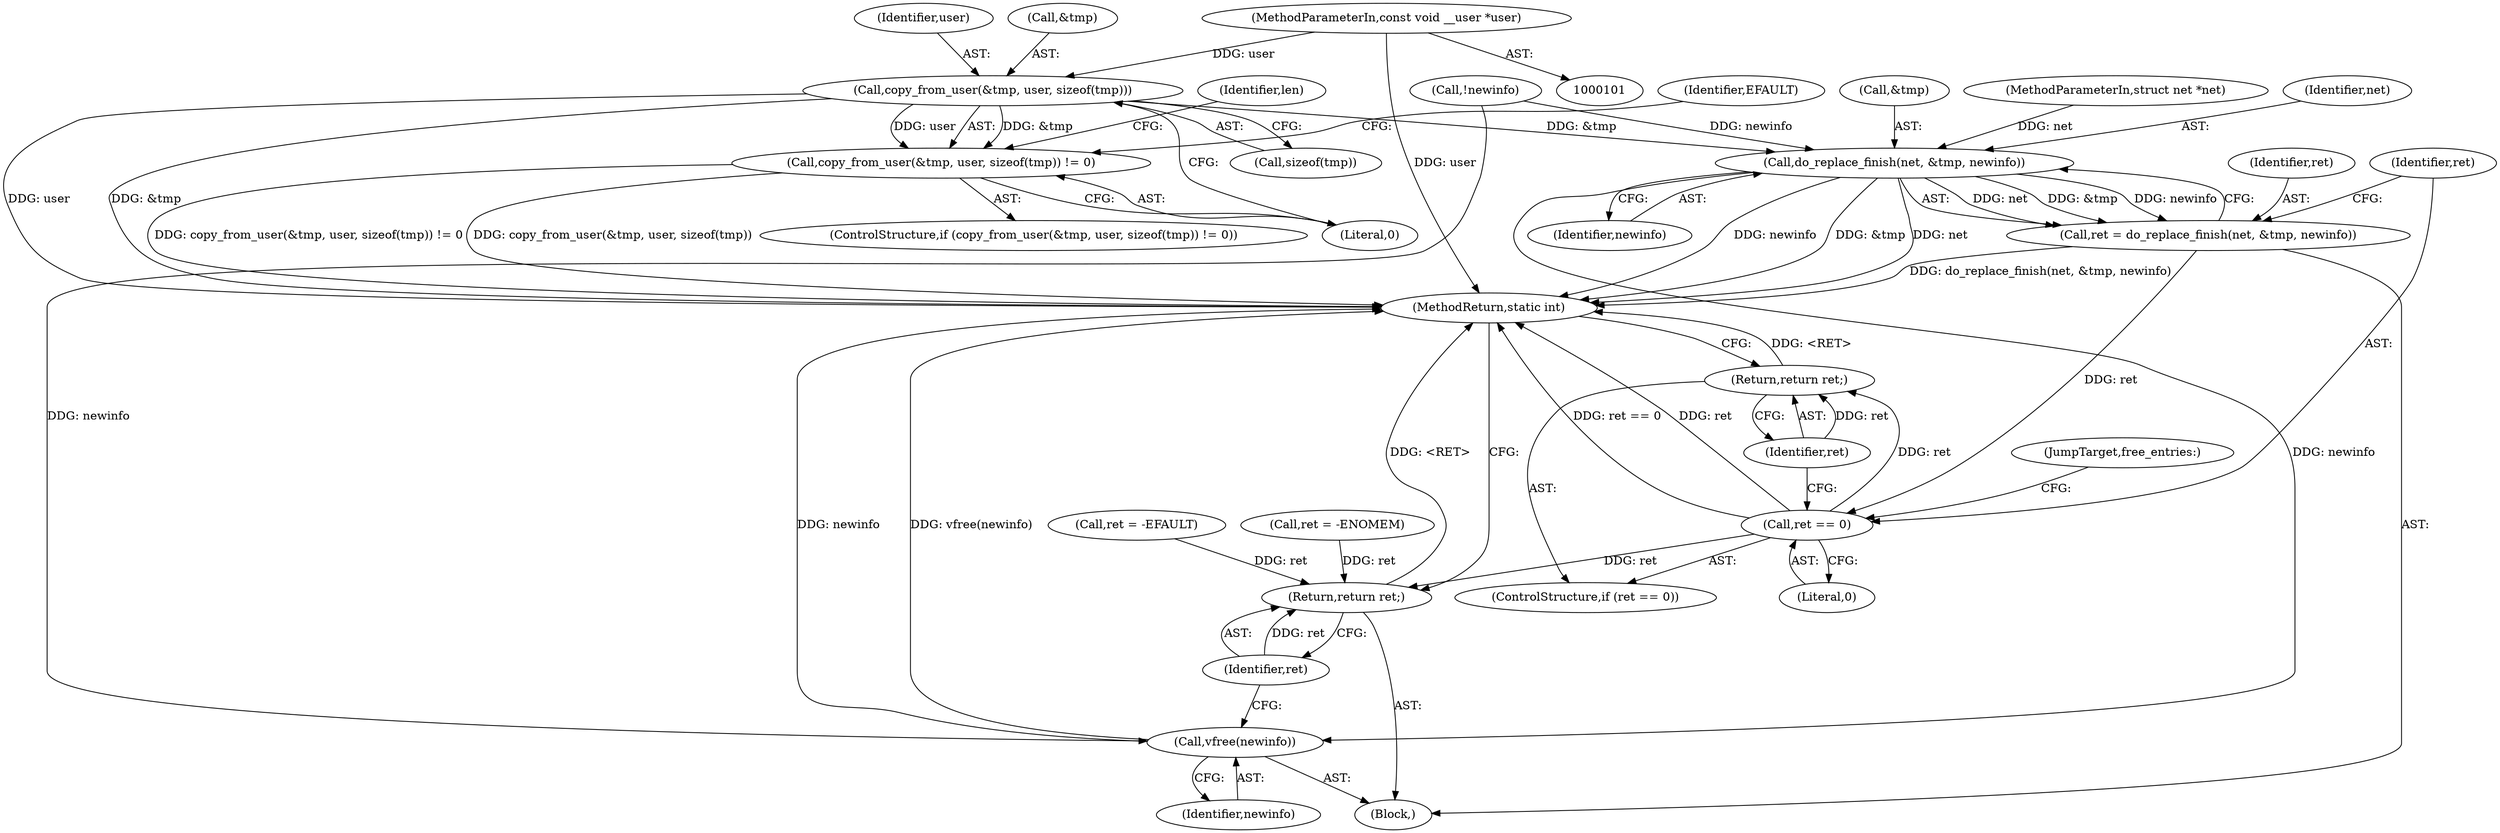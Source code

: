 digraph "0_linux_d846f71195d57b0bbb143382647c2c6638b04c5a@API" {
"1000112" [label="(Call,copy_from_user(&tmp, user, sizeof(tmp)))"];
"1000103" [label="(MethodParameterIn,const void __user *user)"];
"1000111" [label="(Call,copy_from_user(&tmp, user, sizeof(tmp)) != 0)"];
"1000264" [label="(Call,do_replace_finish(net, &tmp, newinfo))"];
"1000262" [label="(Call,ret = do_replace_finish(net, &tmp, newinfo))"];
"1000270" [label="(Call,ret == 0)"];
"1000273" [label="(Return,return ret;)"];
"1000283" [label="(Return,return ret;)"];
"1000281" [label="(Call,vfree(newinfo))"];
"1000281" [label="(Call,vfree(newinfo))"];
"1000272" [label="(Literal,0)"];
"1000283" [label="(Return,return ret;)"];
"1000282" [label="(Identifier,newinfo)"];
"1000268" [label="(Identifier,newinfo)"];
"1000105" [label="(Block,)"];
"1000110" [label="(ControlStructure,if (copy_from_user(&tmp, user, sizeof(tmp)) != 0))"];
"1000103" [label="(MethodParameterIn,const void __user *user)"];
"1000115" [label="(Identifier,user)"];
"1000273" [label="(Return,return ret;)"];
"1000265" [label="(Identifier,net)"];
"1000118" [label="(Literal,0)"];
"1000284" [label="(Identifier,ret)"];
"1000266" [label="(Call,&tmp)"];
"1000270" [label="(Call,ret == 0)"];
"1000113" [label="(Call,&tmp)"];
"1000257" [label="(Call,ret = -EFAULT)"];
"1000111" [label="(Call,copy_from_user(&tmp, user, sizeof(tmp)) != 0)"];
"1000209" [label="(Call,!newinfo)"];
"1000275" [label="(JumpTarget,free_entries:)"];
"1000112" [label="(Call,copy_from_user(&tmp, user, sizeof(tmp)))"];
"1000274" [label="(Identifier,ret)"];
"1000271" [label="(Identifier,ret)"];
"1000102" [label="(MethodParameterIn,struct net *net)"];
"1000263" [label="(Identifier,ret)"];
"1000116" [label="(Call,sizeof(tmp))"];
"1000236" [label="(Call,ret = -ENOMEM)"];
"1000285" [label="(MethodReturn,static int)"];
"1000269" [label="(ControlStructure,if (ret == 0))"];
"1000264" [label="(Call,do_replace_finish(net, &tmp, newinfo))"];
"1000121" [label="(Identifier,EFAULT)"];
"1000262" [label="(Call,ret = do_replace_finish(net, &tmp, newinfo))"];
"1000124" [label="(Identifier,len)"];
"1000112" -> "1000111"  [label="AST: "];
"1000112" -> "1000116"  [label="CFG: "];
"1000113" -> "1000112"  [label="AST: "];
"1000115" -> "1000112"  [label="AST: "];
"1000116" -> "1000112"  [label="AST: "];
"1000118" -> "1000112"  [label="CFG: "];
"1000112" -> "1000285"  [label="DDG: user"];
"1000112" -> "1000285"  [label="DDG: &tmp"];
"1000112" -> "1000111"  [label="DDG: &tmp"];
"1000112" -> "1000111"  [label="DDG: user"];
"1000103" -> "1000112"  [label="DDG: user"];
"1000112" -> "1000264"  [label="DDG: &tmp"];
"1000103" -> "1000101"  [label="AST: "];
"1000103" -> "1000285"  [label="DDG: user"];
"1000111" -> "1000110"  [label="AST: "];
"1000111" -> "1000118"  [label="CFG: "];
"1000118" -> "1000111"  [label="AST: "];
"1000121" -> "1000111"  [label="CFG: "];
"1000124" -> "1000111"  [label="CFG: "];
"1000111" -> "1000285"  [label="DDG: copy_from_user(&tmp, user, sizeof(tmp))"];
"1000111" -> "1000285"  [label="DDG: copy_from_user(&tmp, user, sizeof(tmp)) != 0"];
"1000264" -> "1000262"  [label="AST: "];
"1000264" -> "1000268"  [label="CFG: "];
"1000265" -> "1000264"  [label="AST: "];
"1000266" -> "1000264"  [label="AST: "];
"1000268" -> "1000264"  [label="AST: "];
"1000262" -> "1000264"  [label="CFG: "];
"1000264" -> "1000285"  [label="DDG: net"];
"1000264" -> "1000285"  [label="DDG: newinfo"];
"1000264" -> "1000285"  [label="DDG: &tmp"];
"1000264" -> "1000262"  [label="DDG: net"];
"1000264" -> "1000262"  [label="DDG: &tmp"];
"1000264" -> "1000262"  [label="DDG: newinfo"];
"1000102" -> "1000264"  [label="DDG: net"];
"1000209" -> "1000264"  [label="DDG: newinfo"];
"1000264" -> "1000281"  [label="DDG: newinfo"];
"1000262" -> "1000105"  [label="AST: "];
"1000263" -> "1000262"  [label="AST: "];
"1000271" -> "1000262"  [label="CFG: "];
"1000262" -> "1000285"  [label="DDG: do_replace_finish(net, &tmp, newinfo)"];
"1000262" -> "1000270"  [label="DDG: ret"];
"1000270" -> "1000269"  [label="AST: "];
"1000270" -> "1000272"  [label="CFG: "];
"1000271" -> "1000270"  [label="AST: "];
"1000272" -> "1000270"  [label="AST: "];
"1000274" -> "1000270"  [label="CFG: "];
"1000275" -> "1000270"  [label="CFG: "];
"1000270" -> "1000285"  [label="DDG: ret == 0"];
"1000270" -> "1000285"  [label="DDG: ret"];
"1000270" -> "1000273"  [label="DDG: ret"];
"1000270" -> "1000283"  [label="DDG: ret"];
"1000273" -> "1000269"  [label="AST: "];
"1000273" -> "1000274"  [label="CFG: "];
"1000274" -> "1000273"  [label="AST: "];
"1000285" -> "1000273"  [label="CFG: "];
"1000273" -> "1000285"  [label="DDG: <RET>"];
"1000274" -> "1000273"  [label="DDG: ret"];
"1000283" -> "1000105"  [label="AST: "];
"1000283" -> "1000284"  [label="CFG: "];
"1000284" -> "1000283"  [label="AST: "];
"1000285" -> "1000283"  [label="CFG: "];
"1000283" -> "1000285"  [label="DDG: <RET>"];
"1000284" -> "1000283"  [label="DDG: ret"];
"1000236" -> "1000283"  [label="DDG: ret"];
"1000257" -> "1000283"  [label="DDG: ret"];
"1000281" -> "1000105"  [label="AST: "];
"1000281" -> "1000282"  [label="CFG: "];
"1000282" -> "1000281"  [label="AST: "];
"1000284" -> "1000281"  [label="CFG: "];
"1000281" -> "1000285"  [label="DDG: newinfo"];
"1000281" -> "1000285"  [label="DDG: vfree(newinfo)"];
"1000209" -> "1000281"  [label="DDG: newinfo"];
}
